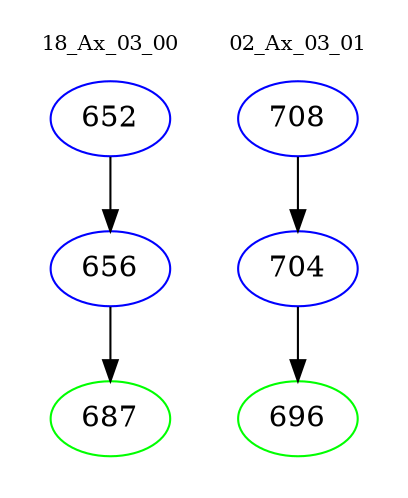 digraph{
subgraph cluster_0 {
color = white
label = "18_Ax_03_00";
fontsize=10;
T0_652 [label="652", color="blue"]
T0_652 -> T0_656 [color="black"]
T0_656 [label="656", color="blue"]
T0_656 -> T0_687 [color="black"]
T0_687 [label="687", color="green"]
}
subgraph cluster_1 {
color = white
label = "02_Ax_03_01";
fontsize=10;
T1_708 [label="708", color="blue"]
T1_708 -> T1_704 [color="black"]
T1_704 [label="704", color="blue"]
T1_704 -> T1_696 [color="black"]
T1_696 [label="696", color="green"]
}
}
